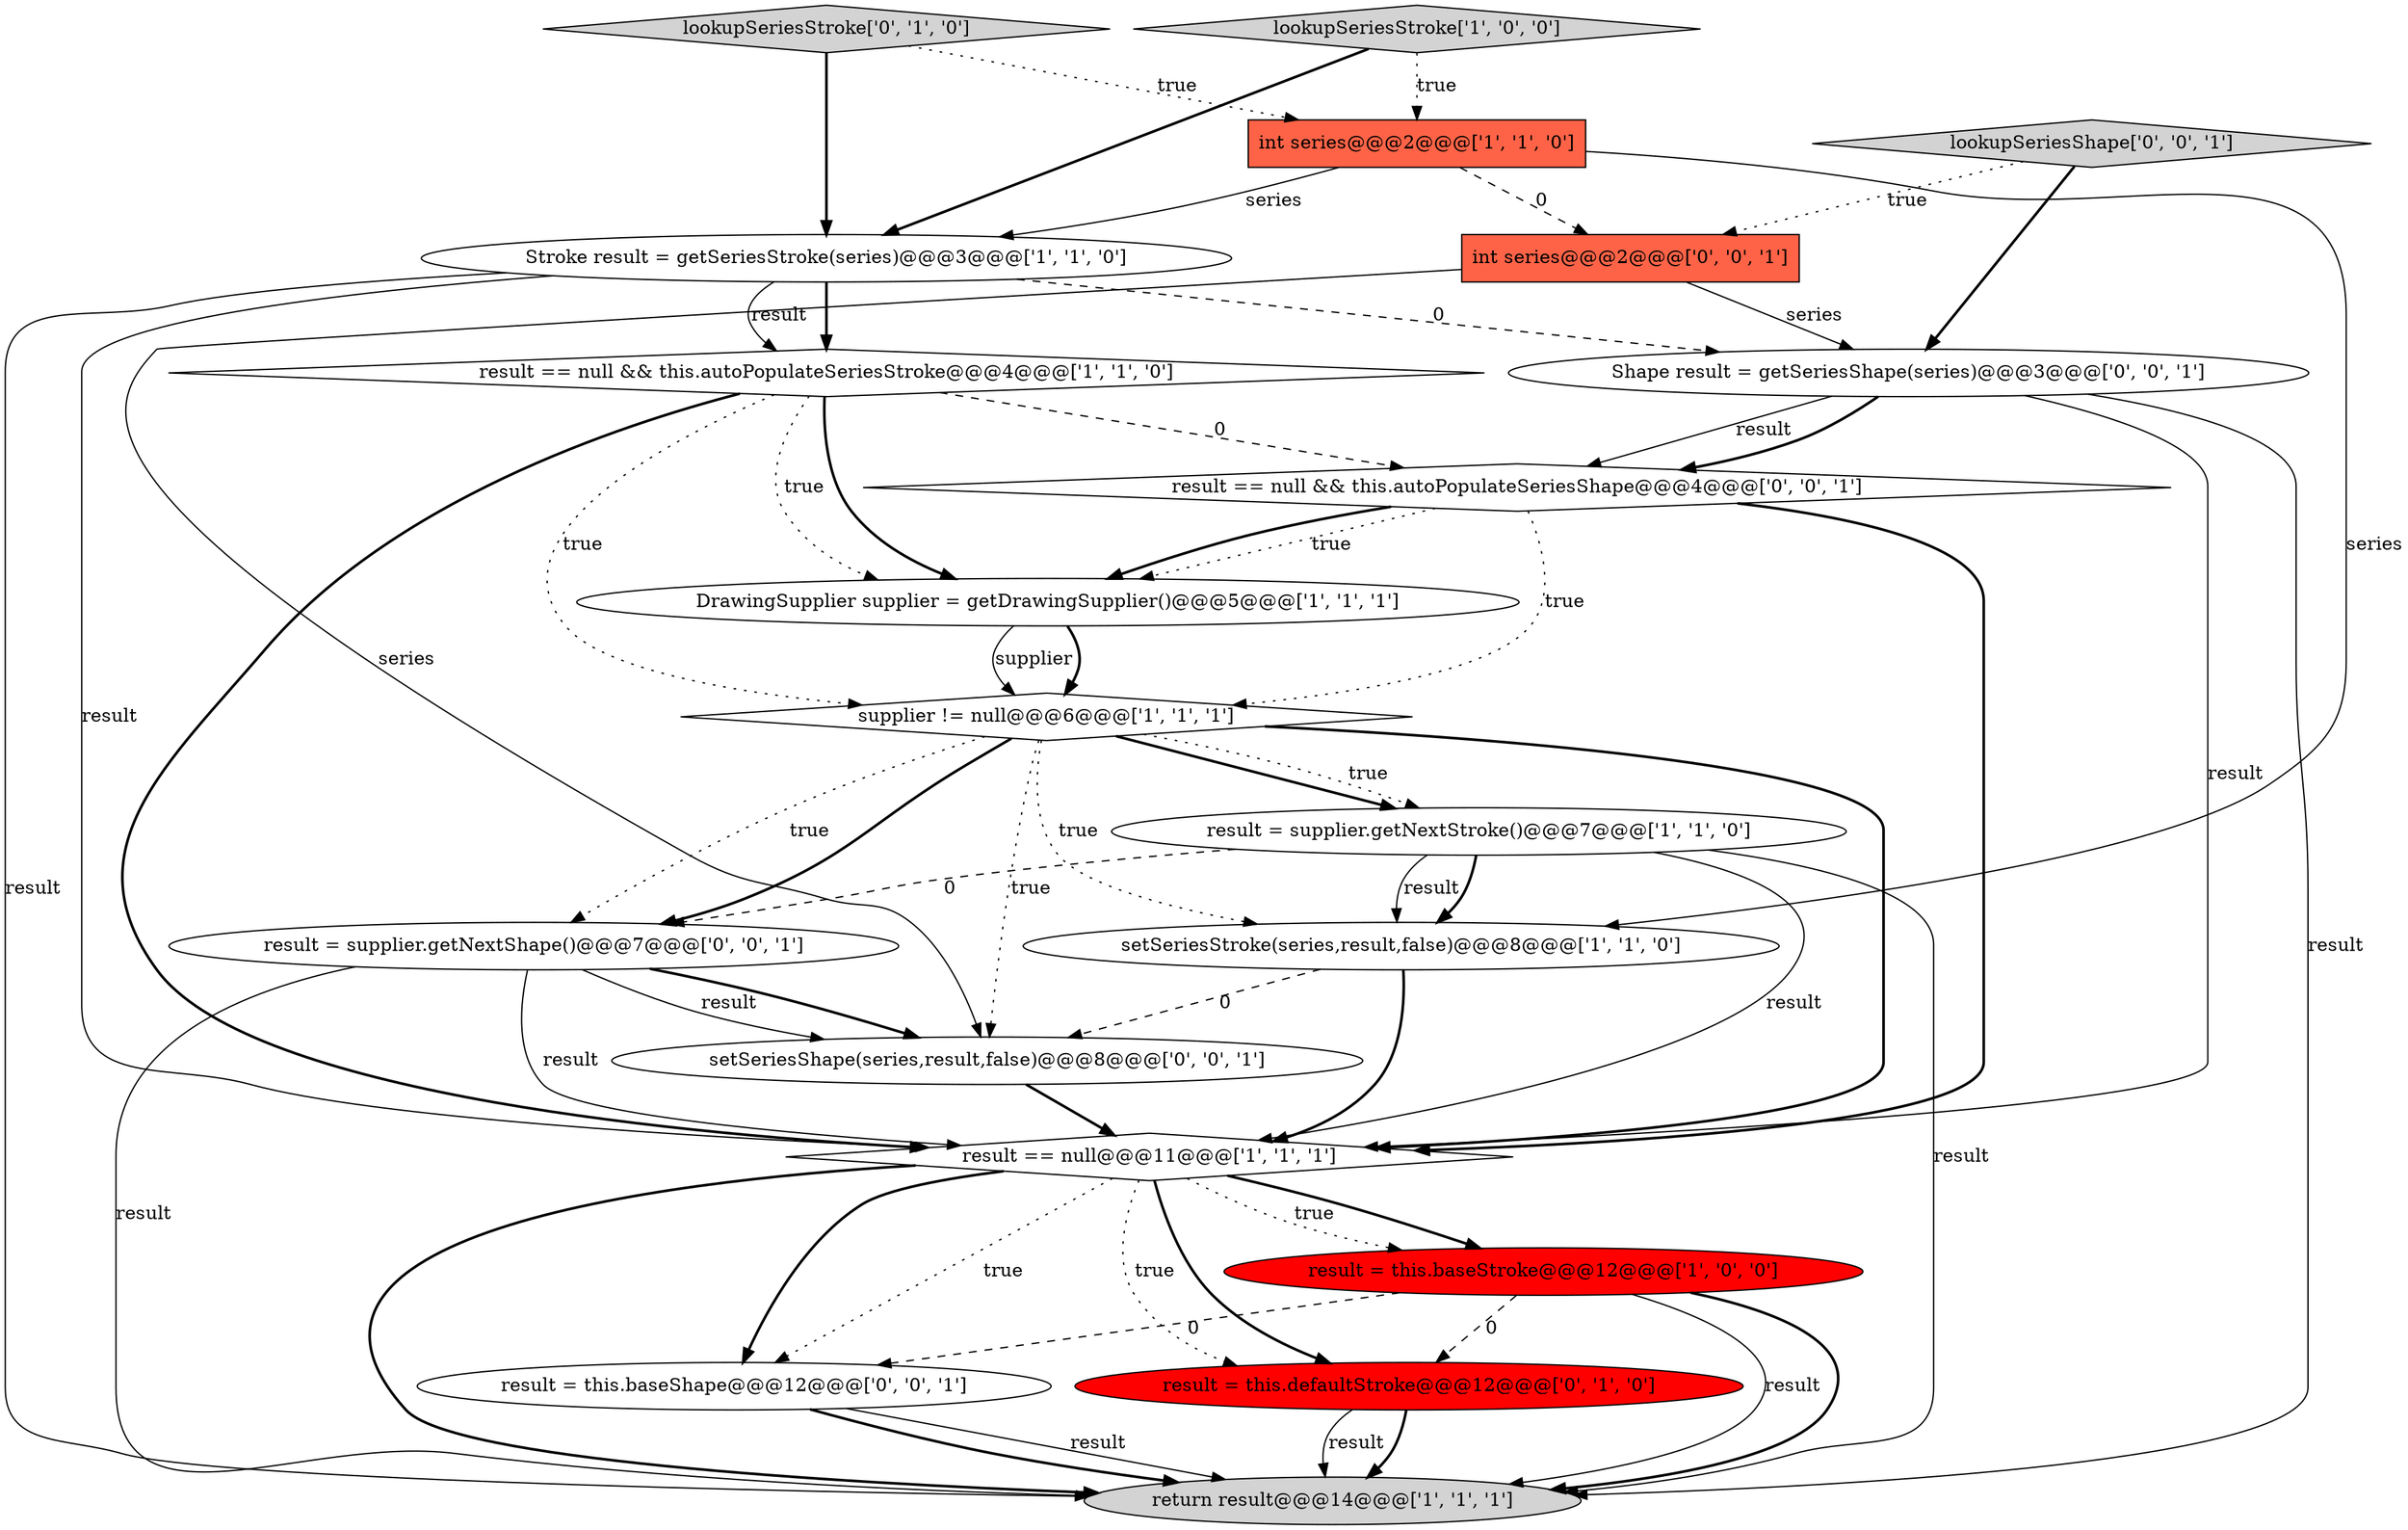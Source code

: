 digraph {
12 [style = filled, label = "result = this.defaultStroke@@@12@@@['0', '1', '0']", fillcolor = red, shape = ellipse image = "AAA1AAABBB2BBB"];
13 [style = filled, label = "Shape result = getSeriesShape(series)@@@3@@@['0', '0', '1']", fillcolor = white, shape = ellipse image = "AAA0AAABBB3BBB"];
8 [style = filled, label = "result = this.baseStroke@@@12@@@['1', '0', '0']", fillcolor = red, shape = ellipse image = "AAA1AAABBB1BBB"];
15 [style = filled, label = "int series@@@2@@@['0', '0', '1']", fillcolor = tomato, shape = box image = "AAA0AAABBB3BBB"];
18 [style = filled, label = "result == null && this.autoPopulateSeriesShape@@@4@@@['0', '0', '1']", fillcolor = white, shape = diamond image = "AAA0AAABBB3BBB"];
4 [style = filled, label = "return result@@@14@@@['1', '1', '1']", fillcolor = lightgray, shape = ellipse image = "AAA0AAABBB1BBB"];
11 [style = filled, label = "lookupSeriesStroke['0', '1', '0']", fillcolor = lightgray, shape = diamond image = "AAA0AAABBB2BBB"];
19 [style = filled, label = "setSeriesShape(series,result,false)@@@8@@@['0', '0', '1']", fillcolor = white, shape = ellipse image = "AAA0AAABBB3BBB"];
0 [style = filled, label = "result == null && this.autoPopulateSeriesStroke@@@4@@@['1', '1', '0']", fillcolor = white, shape = diamond image = "AAA0AAABBB1BBB"];
2 [style = filled, label = "Stroke result = getSeriesStroke(series)@@@3@@@['1', '1', '0']", fillcolor = white, shape = ellipse image = "AAA0AAABBB1BBB"];
3 [style = filled, label = "supplier != null@@@6@@@['1', '1', '1']", fillcolor = white, shape = diamond image = "AAA0AAABBB1BBB"];
6 [style = filled, label = "setSeriesStroke(series,result,false)@@@8@@@['1', '1', '0']", fillcolor = white, shape = ellipse image = "AAA0AAABBB1BBB"];
5 [style = filled, label = "result = supplier.getNextStroke()@@@7@@@['1', '1', '0']", fillcolor = white, shape = ellipse image = "AAA0AAABBB1BBB"];
14 [style = filled, label = "lookupSeriesShape['0', '0', '1']", fillcolor = lightgray, shape = diamond image = "AAA0AAABBB3BBB"];
16 [style = filled, label = "result = supplier.getNextShape()@@@7@@@['0', '0', '1']", fillcolor = white, shape = ellipse image = "AAA0AAABBB3BBB"];
10 [style = filled, label = "int series@@@2@@@['1', '1', '0']", fillcolor = tomato, shape = box image = "AAA0AAABBB1BBB"];
17 [style = filled, label = "result = this.baseShape@@@12@@@['0', '0', '1']", fillcolor = white, shape = ellipse image = "AAA0AAABBB3BBB"];
9 [style = filled, label = "lookupSeriesStroke['1', '0', '0']", fillcolor = lightgray, shape = diamond image = "AAA0AAABBB1BBB"];
7 [style = filled, label = "result == null@@@11@@@['1', '1', '1']", fillcolor = white, shape = diamond image = "AAA0AAABBB1BBB"];
1 [style = filled, label = "DrawingSupplier supplier = getDrawingSupplier()@@@5@@@['1', '1', '1']", fillcolor = white, shape = ellipse image = "AAA0AAABBB1BBB"];
10->15 [style = dashed, label="0"];
5->4 [style = solid, label="result"];
2->0 [style = solid, label="result"];
7->17 [style = bold, label=""];
2->4 [style = solid, label="result"];
5->6 [style = solid, label="result"];
9->2 [style = bold, label=""];
7->12 [style = bold, label=""];
11->10 [style = dotted, label="true"];
18->1 [style = dotted, label="true"];
16->7 [style = solid, label="result"];
1->3 [style = bold, label=""];
13->18 [style = solid, label="result"];
8->4 [style = solid, label="result"];
8->12 [style = dashed, label="0"];
7->4 [style = bold, label=""];
3->16 [style = bold, label=""];
3->6 [style = dotted, label="true"];
16->19 [style = bold, label=""];
7->8 [style = bold, label=""];
16->19 [style = solid, label="result"];
11->2 [style = bold, label=""];
2->7 [style = solid, label="result"];
7->12 [style = dotted, label="true"];
0->7 [style = bold, label=""];
13->4 [style = solid, label="result"];
5->16 [style = dashed, label="0"];
10->2 [style = solid, label="series"];
15->19 [style = solid, label="series"];
14->15 [style = dotted, label="true"];
3->5 [style = bold, label=""];
2->0 [style = bold, label=""];
3->5 [style = dotted, label="true"];
3->19 [style = dotted, label="true"];
16->4 [style = solid, label="result"];
5->6 [style = bold, label=""];
15->13 [style = solid, label="series"];
3->7 [style = bold, label=""];
12->4 [style = bold, label=""];
18->1 [style = bold, label=""];
2->13 [style = dashed, label="0"];
0->1 [style = bold, label=""];
18->3 [style = dotted, label="true"];
6->19 [style = dashed, label="0"];
1->3 [style = solid, label="supplier"];
17->4 [style = solid, label="result"];
0->18 [style = dashed, label="0"];
8->17 [style = dashed, label="0"];
10->6 [style = solid, label="series"];
0->3 [style = dotted, label="true"];
13->18 [style = bold, label=""];
8->4 [style = bold, label=""];
5->7 [style = solid, label="result"];
12->4 [style = solid, label="result"];
6->7 [style = bold, label=""];
18->7 [style = bold, label=""];
14->13 [style = bold, label=""];
7->8 [style = dotted, label="true"];
9->10 [style = dotted, label="true"];
7->17 [style = dotted, label="true"];
19->7 [style = bold, label=""];
17->4 [style = bold, label=""];
3->16 [style = dotted, label="true"];
13->7 [style = solid, label="result"];
0->1 [style = dotted, label="true"];
}
